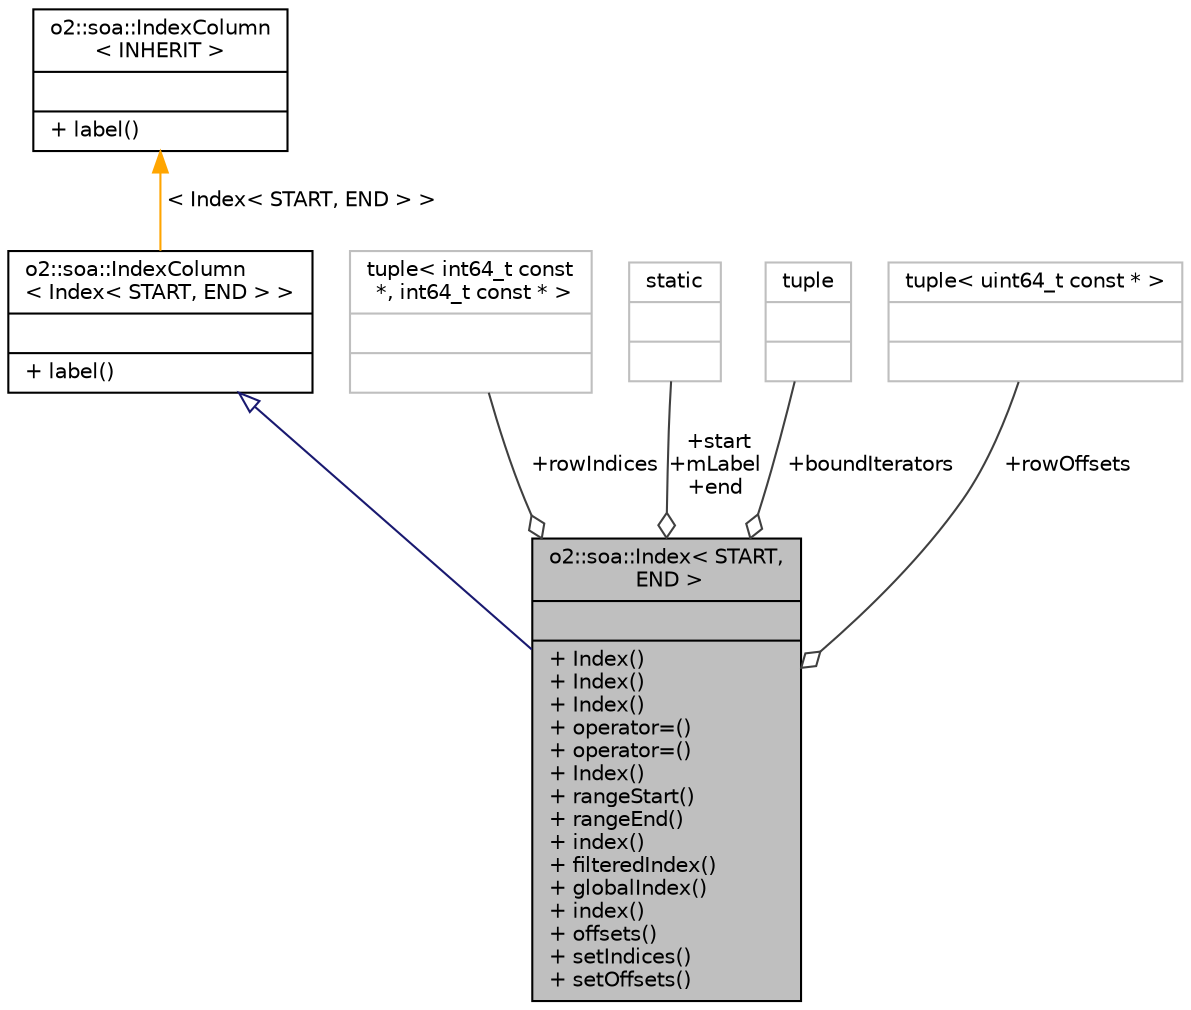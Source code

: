 digraph "o2::soa::Index&lt; START, END &gt;"
{
 // INTERACTIVE_SVG=YES
  bgcolor="transparent";
  edge [fontname="Helvetica",fontsize="10",labelfontname="Helvetica",labelfontsize="10"];
  node [fontname="Helvetica",fontsize="10",shape=record];
  Node3 [label="{o2::soa::Index\< START,\l END \>\n||+ Index()\l+ Index()\l+ Index()\l+ operator=()\l+ operator=()\l+ Index()\l+ rangeStart()\l+ rangeEnd()\l+ index()\l+ filteredIndex()\l+ globalIndex()\l+ index()\l+ offsets()\l+ setIndices()\l+ setOffsets()\l}",height=0.2,width=0.4,color="black", fillcolor="grey75", style="filled", fontcolor="black"];
  Node4 -> Node3 [dir="back",color="midnightblue",fontsize="10",style="solid",arrowtail="onormal",fontname="Helvetica"];
  Node4 [label="{o2::soa::IndexColumn\l\< Index\< START, END \> \>\n||+ label()\l}",height=0.2,width=0.4,color="black",URL="$da/daf/structo2_1_1soa_1_1IndexColumn.html"];
  Node5 -> Node4 [dir="back",color="orange",fontsize="10",style="solid",label=" \< Index\< START, END \> \>" ,fontname="Helvetica"];
  Node5 [label="{o2::soa::IndexColumn\l\< INHERIT \>\n||+ label()\l}",height=0.2,width=0.4,color="black",URL="$da/daf/structo2_1_1soa_1_1IndexColumn.html"];
  Node6 -> Node3 [color="grey25",fontsize="10",style="solid",label=" +rowIndices" ,arrowhead="odiamond",fontname="Helvetica"];
  Node6 [label="{tuple\< int64_t const\l *, int64_t const * \>\n||}",height=0.2,width=0.4,color="grey75"];
  Node7 -> Node3 [color="grey25",fontsize="10",style="solid",label=" +start\n+mLabel\n+end" ,arrowhead="odiamond",fontname="Helvetica"];
  Node7 [label="{static\n||}",height=0.2,width=0.4,color="grey75"];
  Node8 -> Node3 [color="grey25",fontsize="10",style="solid",label=" +boundIterators" ,arrowhead="odiamond",fontname="Helvetica"];
  Node8 [label="{tuple\n||}",height=0.2,width=0.4,color="grey75"];
  Node9 -> Node3 [color="grey25",fontsize="10",style="solid",label=" +rowOffsets" ,arrowhead="odiamond",fontname="Helvetica"];
  Node9 [label="{tuple\< uint64_t const * \>\n||}",height=0.2,width=0.4,color="grey75"];
}
